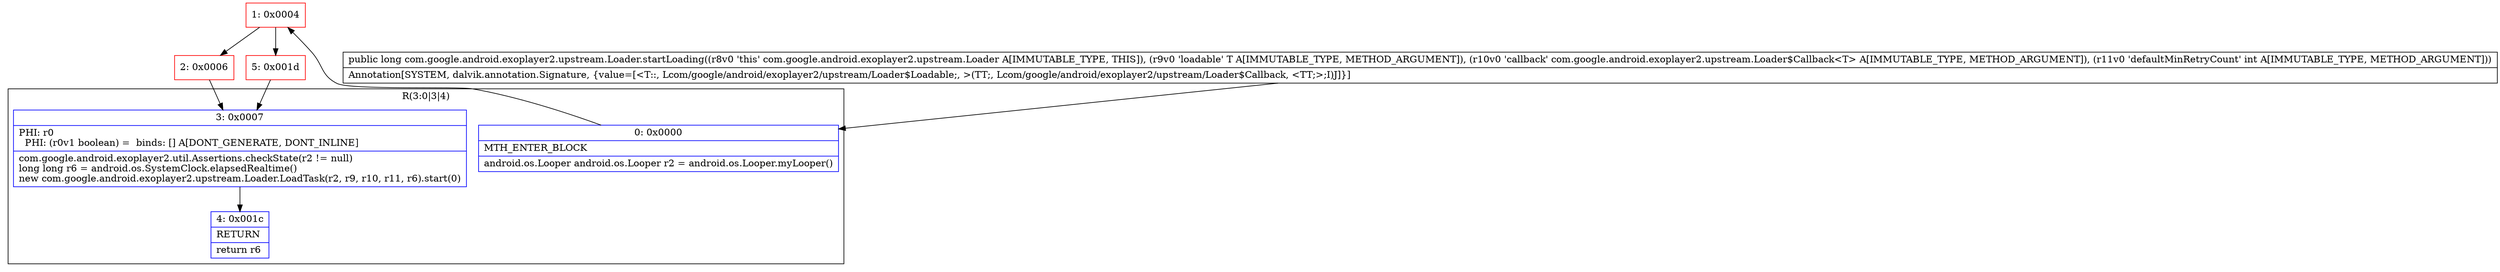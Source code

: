 digraph "CFG forcom.google.android.exoplayer2.upstream.Loader.startLoading(Lcom\/google\/android\/exoplayer2\/upstream\/Loader$Loadable;Lcom\/google\/android\/exoplayer2\/upstream\/Loader$Callback;I)J" {
subgraph cluster_Region_1292106150 {
label = "R(3:0|3|4)";
node [shape=record,color=blue];
Node_0 [shape=record,label="{0\:\ 0x0000|MTH_ENTER_BLOCK\l|android.os.Looper android.os.Looper r2 = android.os.Looper.myLooper()\l}"];
Node_3 [shape=record,label="{3\:\ 0x0007|PHI: r0 \l  PHI: (r0v1 boolean) =  binds: [] A[DONT_GENERATE, DONT_INLINE]\l|com.google.android.exoplayer2.util.Assertions.checkState(r2 != null)\llong long r6 = android.os.SystemClock.elapsedRealtime()\lnew com.google.android.exoplayer2.upstream.Loader.LoadTask(r2, r9, r10, r11, r6).start(0)\l}"];
Node_4 [shape=record,label="{4\:\ 0x001c|RETURN\l|return r6\l}"];
}
Node_1 [shape=record,color=red,label="{1\:\ 0x0004}"];
Node_2 [shape=record,color=red,label="{2\:\ 0x0006}"];
Node_5 [shape=record,color=red,label="{5\:\ 0x001d}"];
MethodNode[shape=record,label="{public long com.google.android.exoplayer2.upstream.Loader.startLoading((r8v0 'this' com.google.android.exoplayer2.upstream.Loader A[IMMUTABLE_TYPE, THIS]), (r9v0 'loadable' T A[IMMUTABLE_TYPE, METHOD_ARGUMENT]), (r10v0 'callback' com.google.android.exoplayer2.upstream.Loader$Callback\<T\> A[IMMUTABLE_TYPE, METHOD_ARGUMENT]), (r11v0 'defaultMinRetryCount' int A[IMMUTABLE_TYPE, METHOD_ARGUMENT]))  | Annotation[SYSTEM, dalvik.annotation.Signature, \{value=[\<T::, Lcom\/google\/android\/exoplayer2\/upstream\/Loader$Loadable;, \>(TT;, Lcom\/google\/android\/exoplayer2\/upstream\/Loader$Callback, \<TT;\>;I)J]\}]\l}"];
MethodNode -> Node_0;
Node_0 -> Node_1;
Node_3 -> Node_4;
Node_1 -> Node_2;
Node_1 -> Node_5;
Node_2 -> Node_3;
Node_5 -> Node_3;
}

